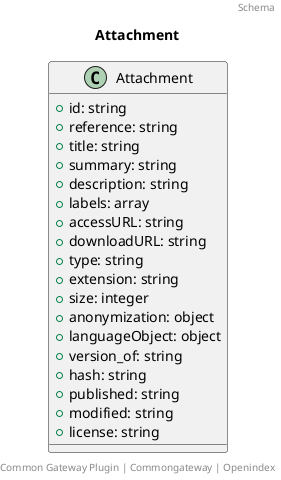 @startuml
title: Attachment
footer: Common Gateway Plugin | Commongateway | Openindex 
header: Schema

class Attachment {
  + id: string
  + reference: string
  + title: string
  + summary: string
  + description: string
  + labels: array
  + accessURL: string
  + downloadURL: string
  + type: string
  + extension: string
  + size: integer
  + anonymization: object
  + languageObject: object
  + version_of: string
  + hash: string
  + published: string
  + modified: string
  + license: string
}
@enduml

